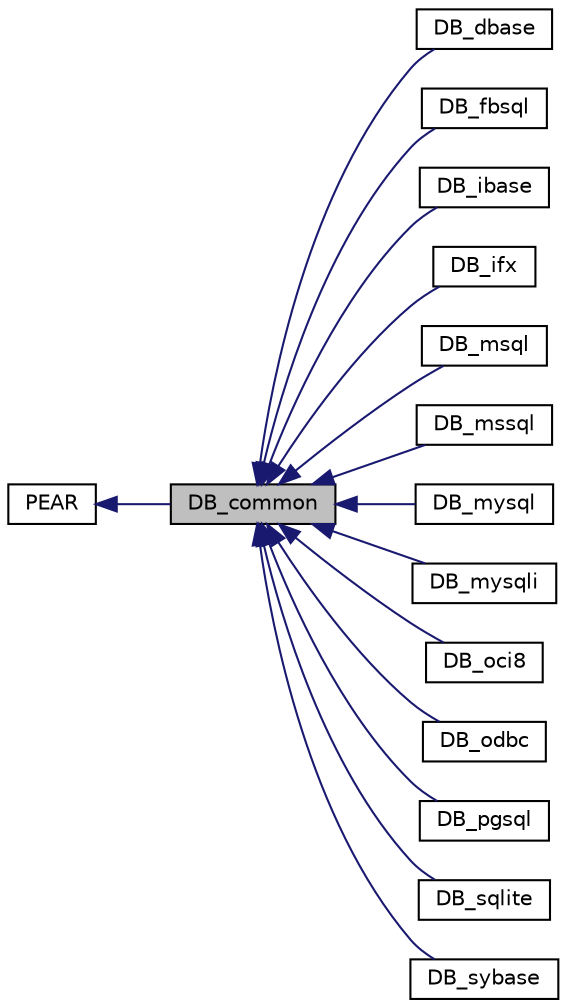 digraph "DB_common"
{
 // LATEX_PDF_SIZE
  edge [fontname="Helvetica",fontsize="10",labelfontname="Helvetica",labelfontsize="10"];
  node [fontname="Helvetica",fontsize="10",shape=record];
  rankdir="LR";
  Node1 [label="DB_common",height=0.2,width=0.4,color="black", fillcolor="grey75", style="filled", fontcolor="black",tooltip=" "];
  Node2 -> Node1 [dir="back",color="midnightblue",fontsize="10",style="solid"];
  Node2 [label="PEAR",height=0.2,width=0.4,color="black", fillcolor="white", style="filled",URL="$classPEAR.html",tooltip=" "];
  Node1 -> Node3 [dir="back",color="midnightblue",fontsize="10",style="solid"];
  Node3 [label="DB_dbase",height=0.2,width=0.4,color="black", fillcolor="white", style="filled",URL="$classDB__dbase.html",tooltip=" "];
  Node1 -> Node4 [dir="back",color="midnightblue",fontsize="10",style="solid"];
  Node4 [label="DB_fbsql",height=0.2,width=0.4,color="black", fillcolor="white", style="filled",URL="$classDB__fbsql.html",tooltip=" "];
  Node1 -> Node5 [dir="back",color="midnightblue",fontsize="10",style="solid"];
  Node5 [label="DB_ibase",height=0.2,width=0.4,color="black", fillcolor="white", style="filled",URL="$classDB__ibase.html",tooltip=" "];
  Node1 -> Node6 [dir="back",color="midnightblue",fontsize="10",style="solid"];
  Node6 [label="DB_ifx",height=0.2,width=0.4,color="black", fillcolor="white", style="filled",URL="$classDB__ifx.html",tooltip=" "];
  Node1 -> Node7 [dir="back",color="midnightblue",fontsize="10",style="solid"];
  Node7 [label="DB_msql",height=0.2,width=0.4,color="black", fillcolor="white", style="filled",URL="$classDB__msql.html",tooltip=" "];
  Node1 -> Node8 [dir="back",color="midnightblue",fontsize="10",style="solid"];
  Node8 [label="DB_mssql",height=0.2,width=0.4,color="black", fillcolor="white", style="filled",URL="$classDB__mssql.html",tooltip=" "];
  Node1 -> Node9 [dir="back",color="midnightblue",fontsize="10",style="solid"];
  Node9 [label="DB_mysql",height=0.2,width=0.4,color="black", fillcolor="white", style="filled",URL="$classDB__mysql.html",tooltip=" "];
  Node1 -> Node10 [dir="back",color="midnightblue",fontsize="10",style="solid"];
  Node10 [label="DB_mysqli",height=0.2,width=0.4,color="black", fillcolor="white", style="filled",URL="$classDB__mysqli.html",tooltip=" "];
  Node1 -> Node11 [dir="back",color="midnightblue",fontsize="10",style="solid"];
  Node11 [label="DB_oci8",height=0.2,width=0.4,color="black", fillcolor="white", style="filled",URL="$classDB__oci8.html",tooltip=" "];
  Node1 -> Node12 [dir="back",color="midnightblue",fontsize="10",style="solid"];
  Node12 [label="DB_odbc",height=0.2,width=0.4,color="black", fillcolor="white", style="filled",URL="$classDB__odbc.html",tooltip=" "];
  Node1 -> Node13 [dir="back",color="midnightblue",fontsize="10",style="solid"];
  Node13 [label="DB_pgsql",height=0.2,width=0.4,color="black", fillcolor="white", style="filled",URL="$classDB__pgsql.html",tooltip=" "];
  Node1 -> Node14 [dir="back",color="midnightblue",fontsize="10",style="solid"];
  Node14 [label="DB_sqlite",height=0.2,width=0.4,color="black", fillcolor="white", style="filled",URL="$classDB__sqlite.html",tooltip=" "];
  Node1 -> Node15 [dir="back",color="midnightblue",fontsize="10",style="solid"];
  Node15 [label="DB_sybase",height=0.2,width=0.4,color="black", fillcolor="white", style="filled",URL="$classDB__sybase.html",tooltip=" "];
}
